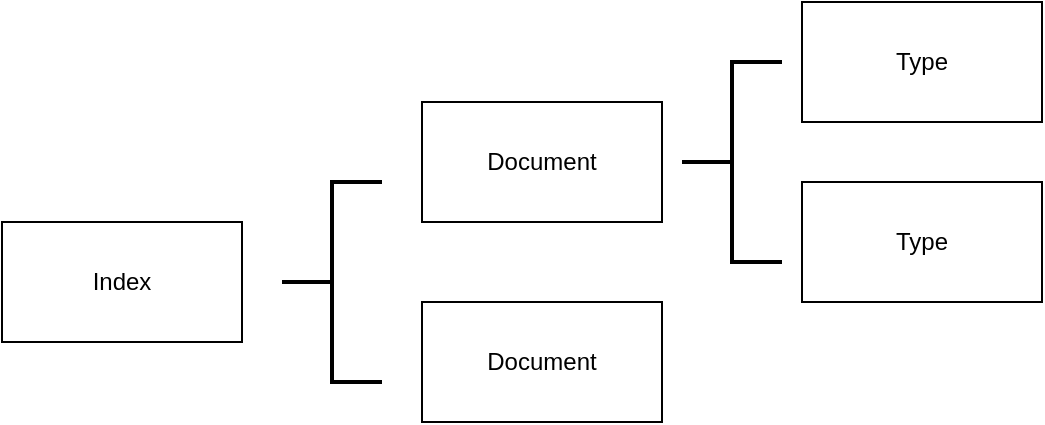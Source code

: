 <mxfile version="16.1.0" type="github">
  <diagram id="FvJKIsIWaxUYlGZrY13E" name="Page-1">
    <mxGraphModel dx="1076" dy="646" grid="1" gridSize="10" guides="1" tooltips="1" connect="1" arrows="1" fold="1" page="1" pageScale="1" pageWidth="827" pageHeight="1169" math="0" shadow="0">
      <root>
        <mxCell id="0" />
        <mxCell id="1" parent="0" />
        <mxCell id="h4bnMXj3LzEzpgKpnl8S-1" value="Index" style="rounded=0;whiteSpace=wrap;html=1;" vertex="1" parent="1">
          <mxGeometry x="190" y="210" width="120" height="60" as="geometry" />
        </mxCell>
        <mxCell id="h4bnMXj3LzEzpgKpnl8S-2" value="" style="strokeWidth=2;html=1;shape=mxgraph.flowchart.annotation_2;align=left;labelPosition=right;pointerEvents=1;" vertex="1" parent="1">
          <mxGeometry x="330" y="190" width="50" height="100" as="geometry" />
        </mxCell>
        <mxCell id="h4bnMXj3LzEzpgKpnl8S-3" value="Document" style="rounded=0;whiteSpace=wrap;html=1;" vertex="1" parent="1">
          <mxGeometry x="400" y="150" width="120" height="60" as="geometry" />
        </mxCell>
        <mxCell id="h4bnMXj3LzEzpgKpnl8S-4" value="Document" style="rounded=0;whiteSpace=wrap;html=1;" vertex="1" parent="1">
          <mxGeometry x="400" y="250" width="120" height="60" as="geometry" />
        </mxCell>
        <mxCell id="h4bnMXj3LzEzpgKpnl8S-5" value="" style="strokeWidth=2;html=1;shape=mxgraph.flowchart.annotation_2;align=left;labelPosition=right;pointerEvents=1;" vertex="1" parent="1">
          <mxGeometry x="530" y="130" width="50" height="100" as="geometry" />
        </mxCell>
        <mxCell id="h4bnMXj3LzEzpgKpnl8S-6" value="Type" style="rounded=0;whiteSpace=wrap;html=1;" vertex="1" parent="1">
          <mxGeometry x="590" y="100" width="120" height="60" as="geometry" />
        </mxCell>
        <mxCell id="h4bnMXj3LzEzpgKpnl8S-7" value="Type" style="rounded=0;whiteSpace=wrap;html=1;" vertex="1" parent="1">
          <mxGeometry x="590" y="190" width="120" height="60" as="geometry" />
        </mxCell>
      </root>
    </mxGraphModel>
  </diagram>
</mxfile>
